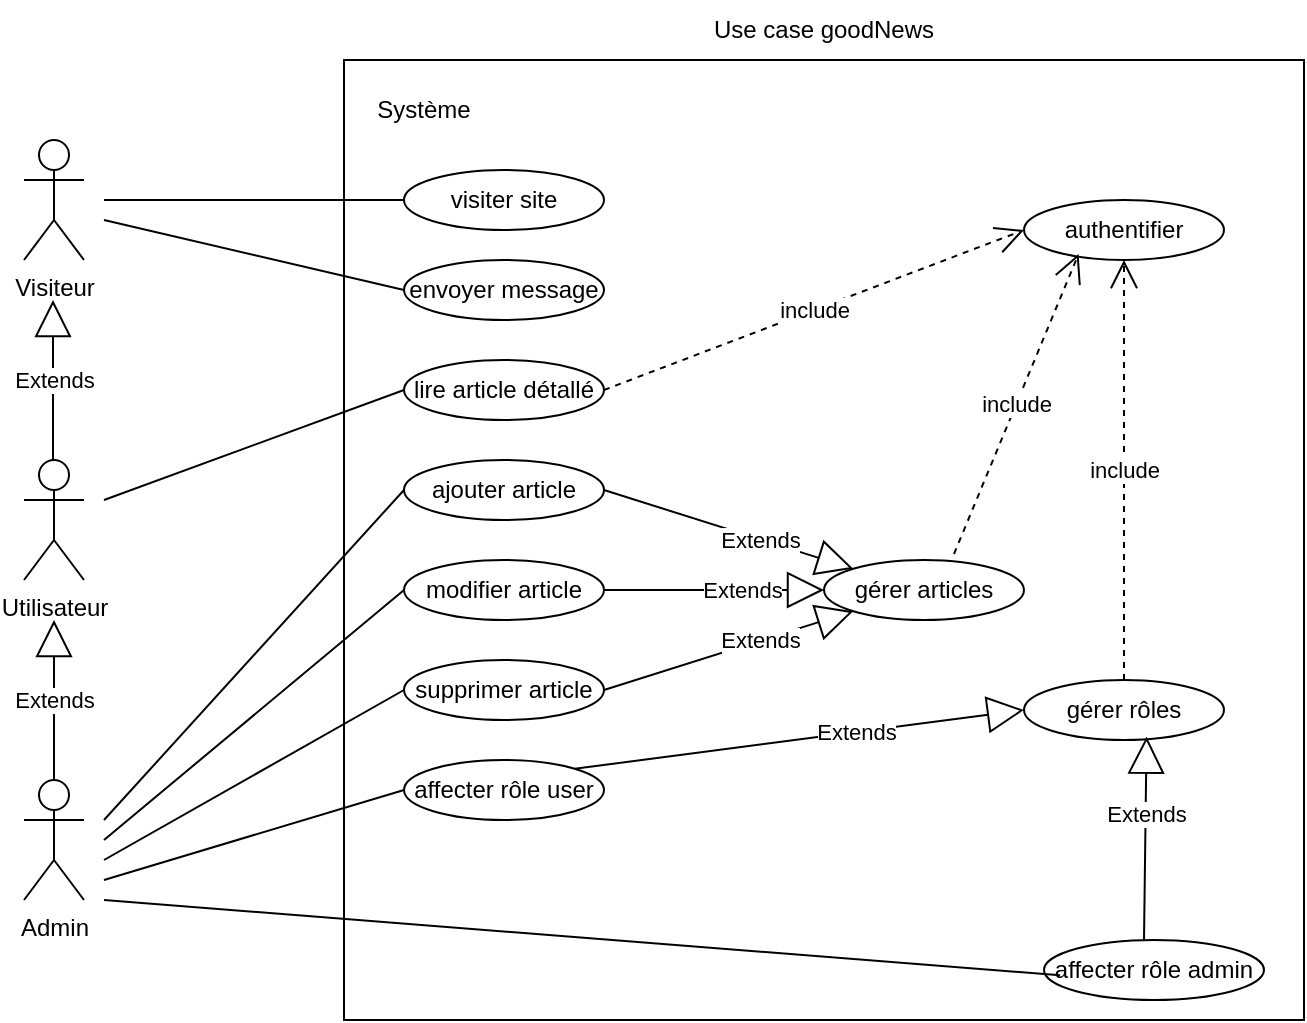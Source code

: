 <mxfile version="20.8.23" type="github"><diagram name="Page-1" id="CUVKEqs2UuK8BRhvmT0g"><mxGraphModel dx="794" dy="466" grid="1" gridSize="10" guides="1" tooltips="1" connect="1" arrows="1" fold="1" page="1" pageScale="1" pageWidth="827" pageHeight="1169" math="0" shadow="0"><root><mxCell id="0"/><mxCell id="1" parent="0"/><mxCell id="fOksrKPaTF26yVXvD7cr-1" value="Visiteur" style="shape=umlActor;verticalLabelPosition=bottom;verticalAlign=top;html=1;outlineConnect=0;" parent="1" vertex="1"><mxGeometry x="40" y="80" width="30" height="60" as="geometry"/></mxCell><mxCell id="fOksrKPaTF26yVXvD7cr-2" value="Utilisateur" style="shape=umlActor;verticalLabelPosition=bottom;verticalAlign=top;html=1;outlineConnect=0;" parent="1" vertex="1"><mxGeometry x="40" y="240" width="30" height="60" as="geometry"/></mxCell><mxCell id="fOksrKPaTF26yVXvD7cr-3" value="Admin" style="shape=umlActor;verticalLabelPosition=bottom;verticalAlign=top;html=1;outlineConnect=0;" parent="1" vertex="1"><mxGeometry x="40" y="400" width="30" height="60" as="geometry"/></mxCell><mxCell id="fOksrKPaTF26yVXvD7cr-5" value="Extends" style="endArrow=block;endSize=16;endFill=0;html=1;rounded=0;exitX=0.5;exitY=0;exitDx=0;exitDy=0;exitPerimeter=0;" parent="1" source="fOksrKPaTF26yVXvD7cr-3" edge="1"><mxGeometry width="160" relative="1" as="geometry"><mxPoint x="130" y="380" as="sourcePoint"/><mxPoint x="55" y="320" as="targetPoint"/></mxGeometry></mxCell><mxCell id="fOksrKPaTF26yVXvD7cr-6" value="Extends" style="endArrow=block;endSize=16;endFill=0;html=1;rounded=0;exitX=0.5;exitY=0;exitDx=0;exitDy=0;exitPerimeter=0;" parent="1" edge="1"><mxGeometry width="160" relative="1" as="geometry"><mxPoint x="54.5" y="240" as="sourcePoint"/><mxPoint x="54.5" y="160" as="targetPoint"/></mxGeometry></mxCell><mxCell id="fOksrKPaTF26yVXvD7cr-7" value="" style="whiteSpace=wrap;html=1;aspect=fixed;" parent="1" vertex="1"><mxGeometry x="200" y="40" width="480" height="480" as="geometry"/></mxCell><mxCell id="fOksrKPaTF26yVXvD7cr-8" value="visiter site" style="ellipse;whiteSpace=wrap;html=1;" parent="1" vertex="1"><mxGeometry x="230" y="95" width="100" height="30" as="geometry"/></mxCell><mxCell id="fOksrKPaTF26yVXvD7cr-9" value="Système" style="text;strokeColor=none;align=center;fillColor=none;html=1;verticalAlign=middle;whiteSpace=wrap;rounded=0;" parent="1" vertex="1"><mxGeometry x="210" y="50" width="60" height="30" as="geometry"/></mxCell><mxCell id="fOksrKPaTF26yVXvD7cr-10" value="Use case goodNews" style="text;strokeColor=none;align=center;fillColor=none;html=1;verticalAlign=middle;whiteSpace=wrap;rounded=0;" parent="1" vertex="1"><mxGeometry x="375" y="10" width="130" height="30" as="geometry"/></mxCell><mxCell id="fOksrKPaTF26yVXvD7cr-12" value="lire article détallé" style="ellipse;whiteSpace=wrap;html=1;" parent="1" vertex="1"><mxGeometry x="230" y="190" width="100" height="30" as="geometry"/></mxCell><mxCell id="fOksrKPaTF26yVXvD7cr-13" value="modifier article" style="ellipse;whiteSpace=wrap;html=1;" parent="1" vertex="1"><mxGeometry x="230" y="290" width="100" height="30" as="geometry"/></mxCell><mxCell id="fOksrKPaTF26yVXvD7cr-14" value="envoyer message" style="ellipse;whiteSpace=wrap;html=1;" parent="1" vertex="1"><mxGeometry x="230" y="140" width="100" height="30" as="geometry"/></mxCell><mxCell id="fOksrKPaTF26yVXvD7cr-15" value="ajouter article" style="ellipse;whiteSpace=wrap;html=1;" parent="1" vertex="1"><mxGeometry x="230" y="240" width="100" height="30" as="geometry"/></mxCell><mxCell id="fOksrKPaTF26yVXvD7cr-17" value="supprimer article" style="ellipse;whiteSpace=wrap;html=1;" parent="1" vertex="1"><mxGeometry x="230" y="340" width="100" height="30" as="geometry"/></mxCell><mxCell id="fOksrKPaTF26yVXvD7cr-19" value="gérer rôles" style="ellipse;whiteSpace=wrap;html=1;" parent="1" vertex="1"><mxGeometry x="540" y="350" width="100" height="30" as="geometry"/></mxCell><mxCell id="fOksrKPaTF26yVXvD7cr-20" value="affecter rôle user" style="ellipse;whiteSpace=wrap;html=1;" parent="1" vertex="1"><mxGeometry x="230" y="390" width="100" height="30" as="geometry"/></mxCell><mxCell id="fOksrKPaTF26yVXvD7cr-21" value="affecter rôle admin" style="ellipse;whiteSpace=wrap;html=1;" parent="1" vertex="1"><mxGeometry x="550" y="480" width="110" height="30" as="geometry"/></mxCell><mxCell id="fOksrKPaTF26yVXvD7cr-22" value="" style="endArrow=none;html=1;rounded=0;entryX=0;entryY=0.5;entryDx=0;entryDy=0;" parent="1" target="fOksrKPaTF26yVXvD7cr-8" edge="1"><mxGeometry width="50" height="50" relative="1" as="geometry"><mxPoint x="80" y="110" as="sourcePoint"/><mxPoint x="190" y="95" as="targetPoint"/></mxGeometry></mxCell><mxCell id="fOksrKPaTF26yVXvD7cr-23" value="" style="endArrow=none;html=1;rounded=0;entryX=0;entryY=0.5;entryDx=0;entryDy=0;" parent="1" target="fOksrKPaTF26yVXvD7cr-12" edge="1"><mxGeometry width="50" height="50" relative="1" as="geometry"><mxPoint x="80" y="260" as="sourcePoint"/><mxPoint x="160" y="190" as="targetPoint"/></mxGeometry></mxCell><mxCell id="fOksrKPaTF26yVXvD7cr-24" value="" style="endArrow=none;html=1;rounded=0;entryX=0;entryY=0.5;entryDx=0;entryDy=0;" parent="1" target="fOksrKPaTF26yVXvD7cr-14" edge="1"><mxGeometry width="50" height="50" relative="1" as="geometry"><mxPoint x="80" y="120" as="sourcePoint"/><mxPoint x="230" y="125" as="targetPoint"/></mxGeometry></mxCell><mxCell id="fOksrKPaTF26yVXvD7cr-25" value="" style="endArrow=none;html=1;rounded=0;entryX=0;entryY=0.5;entryDx=0;entryDy=0;" parent="1" target="fOksrKPaTF26yVXvD7cr-15" edge="1"><mxGeometry width="50" height="50" relative="1" as="geometry"><mxPoint x="80" y="420" as="sourcePoint"/><mxPoint x="230" y="365" as="targetPoint"/></mxGeometry></mxCell><mxCell id="fOksrKPaTF26yVXvD7cr-26" value="" style="endArrow=none;html=1;rounded=0;entryX=0;entryY=0.5;entryDx=0;entryDy=0;" parent="1" target="fOksrKPaTF26yVXvD7cr-13" edge="1"><mxGeometry width="50" height="50" relative="1" as="geometry"><mxPoint x="80" y="430" as="sourcePoint"/><mxPoint x="240" y="265" as="targetPoint"/></mxGeometry></mxCell><mxCell id="fOksrKPaTF26yVXvD7cr-27" value="" style="endArrow=none;html=1;rounded=0;entryX=0;entryY=0.5;entryDx=0;entryDy=0;" parent="1" target="fOksrKPaTF26yVXvD7cr-17" edge="1"><mxGeometry width="50" height="50" relative="1" as="geometry"><mxPoint x="80" y="440" as="sourcePoint"/><mxPoint x="240" y="315" as="targetPoint"/></mxGeometry></mxCell><mxCell id="fOksrKPaTF26yVXvD7cr-29" value="" style="endArrow=none;html=1;rounded=0;entryX=0;entryY=0.5;entryDx=0;entryDy=0;" parent="1" target="fOksrKPaTF26yVXvD7cr-20" edge="1"><mxGeometry width="50" height="50" relative="1" as="geometry"><mxPoint x="80" y="450" as="sourcePoint"/><mxPoint x="240" y="415" as="targetPoint"/></mxGeometry></mxCell><mxCell id="fOksrKPaTF26yVXvD7cr-30" value="authentifier" style="ellipse;whiteSpace=wrap;html=1;" parent="1" vertex="1"><mxGeometry x="540" y="110" width="100" height="30" as="geometry"/></mxCell><mxCell id="fOksrKPaTF26yVXvD7cr-32" value="Extends" style="endArrow=block;endSize=16;endFill=0;html=1;rounded=0;entryX=0;entryY=0;entryDx=0;entryDy=0;" parent="1" target="fOksrKPaTF26yVXvD7cr-39" edge="1"><mxGeometry x="0.25" width="160" relative="1" as="geometry"><mxPoint x="330" y="255" as="sourcePoint"/><mxPoint x="560" y="470" as="targetPoint"/><mxPoint as="offset"/></mxGeometry></mxCell><mxCell id="fOksrKPaTF26yVXvD7cr-33" value="include" style="endArrow=open;endSize=12;dashed=1;html=1;rounded=0;entryX=0;entryY=0.5;entryDx=0;entryDy=0;" parent="1" target="fOksrKPaTF26yVXvD7cr-30" edge="1"><mxGeometry x="-0.003" width="160" relative="1" as="geometry"><mxPoint x="330" y="205" as="sourcePoint"/><mxPoint x="520" y="204.5" as="targetPoint"/><mxPoint as="offset"/></mxGeometry></mxCell><mxCell id="fOksrKPaTF26yVXvD7cr-36" value="include" style="endArrow=open;endSize=12;dashed=1;html=1;rounded=0;entryX=0.273;entryY=0.9;entryDx=0;entryDy=0;entryPerimeter=0;" parent="1" target="fOksrKPaTF26yVXvD7cr-30" edge="1"><mxGeometry x="0.003" width="160" relative="1" as="geometry"><mxPoint x="505" y="287" as="sourcePoint"/><mxPoint x="620" y="380" as="targetPoint"/><mxPoint as="offset"/></mxGeometry></mxCell><mxCell id="fOksrKPaTF26yVXvD7cr-39" value="gérer articles" style="ellipse;whiteSpace=wrap;html=1;" parent="1" vertex="1"><mxGeometry x="440" y="290" width="100" height="30" as="geometry"/></mxCell><mxCell id="fOksrKPaTF26yVXvD7cr-40" value="Extends" style="endArrow=block;endSize=16;endFill=0;html=1;rounded=0;entryX=0;entryY=0.5;entryDx=0;entryDy=0;" parent="1" target="fOksrKPaTF26yVXvD7cr-39" edge="1"><mxGeometry x="0.25" width="160" relative="1" as="geometry"><mxPoint x="330" y="305" as="sourcePoint"/><mxPoint x="450" y="315" as="targetPoint"/><mxPoint as="offset"/></mxGeometry></mxCell><mxCell id="fOksrKPaTF26yVXvD7cr-41" value="Extends" style="endArrow=block;endSize=16;endFill=0;html=1;rounded=0;entryX=0;entryY=1;entryDx=0;entryDy=0;" parent="1" target="fOksrKPaTF26yVXvD7cr-39" edge="1"><mxGeometry x="0.25" width="160" relative="1" as="geometry"><mxPoint x="330" y="355" as="sourcePoint"/><mxPoint x="460" y="325" as="targetPoint"/><mxPoint as="offset"/></mxGeometry></mxCell><mxCell id="fOksrKPaTF26yVXvD7cr-42" value="include" style="endArrow=open;endSize=12;dashed=1;html=1;rounded=0;entryX=0.5;entryY=1;entryDx=0;entryDy=0;" parent="1" source="fOksrKPaTF26yVXvD7cr-19" target="fOksrKPaTF26yVXvD7cr-30" edge="1"><mxGeometry x="0.003" width="160" relative="1" as="geometry"><mxPoint x="515" y="297" as="sourcePoint"/><mxPoint x="577" y="147" as="targetPoint"/><mxPoint as="offset"/></mxGeometry></mxCell><mxCell id="fOksrKPaTF26yVXvD7cr-43" value="Extends" style="endArrow=block;endSize=16;endFill=0;html=1;rounded=0;entryX=0.613;entryY=0.944;entryDx=0;entryDy=0;entryPerimeter=0;" parent="1" target="fOksrKPaTF26yVXvD7cr-19" edge="1"><mxGeometry x="0.25" width="160" relative="1" as="geometry"><mxPoint x="600" y="480" as="sourcePoint"/><mxPoint x="450" y="315" as="targetPoint"/><mxPoint as="offset"/></mxGeometry></mxCell><mxCell id="fOksrKPaTF26yVXvD7cr-44" value="Extends" style="endArrow=block;endSize=16;endFill=0;html=1;rounded=0;entryX=0;entryY=0.5;entryDx=0;entryDy=0;exitX=1;exitY=0;exitDx=0;exitDy=0;" parent="1" source="fOksrKPaTF26yVXvD7cr-20" target="fOksrKPaTF26yVXvD7cr-19" edge="1"><mxGeometry x="0.25" width="160" relative="1" as="geometry"><mxPoint x="610" y="490" as="sourcePoint"/><mxPoint x="611" y="388" as="targetPoint"/><mxPoint as="offset"/></mxGeometry></mxCell><mxCell id="fOksrKPaTF26yVXvD7cr-45" value="" style="endArrow=none;html=1;rounded=0;entryX=0.073;entryY=0.589;entryDx=0;entryDy=0;entryPerimeter=0;" parent="1" target="fOksrKPaTF26yVXvD7cr-21" edge="1"><mxGeometry width="50" height="50" relative="1" as="geometry"><mxPoint x="80" y="460" as="sourcePoint"/><mxPoint x="240" y="415" as="targetPoint"/></mxGeometry></mxCell></root></mxGraphModel></diagram></mxfile>